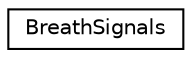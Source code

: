 digraph "Graphical Class Hierarchy"
{
 // LATEX_PDF_SIZE
  edge [fontname="Helvetica",fontsize="10",labelfontname="Helvetica",labelfontsize="10"];
  node [fontname="Helvetica",fontsize="10",shape=record];
  rankdir="LR";
  Node0 [label="BreathSignals",height=0.2,width=0.4,color="black", fillcolor="white", style="filled",URL="$classBreathSignals.html",tooltip=" "];
}
